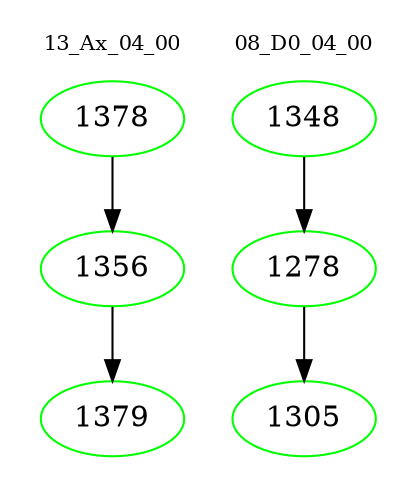 digraph{
subgraph cluster_0 {
color = white
label = "13_Ax_04_00";
fontsize=10;
T0_1378 [label="1378", color="green"]
T0_1378 -> T0_1356 [color="black"]
T0_1356 [label="1356", color="green"]
T0_1356 -> T0_1379 [color="black"]
T0_1379 [label="1379", color="green"]
}
subgraph cluster_1 {
color = white
label = "08_D0_04_00";
fontsize=10;
T1_1348 [label="1348", color="green"]
T1_1348 -> T1_1278 [color="black"]
T1_1278 [label="1278", color="green"]
T1_1278 -> T1_1305 [color="black"]
T1_1305 [label="1305", color="green"]
}
}
